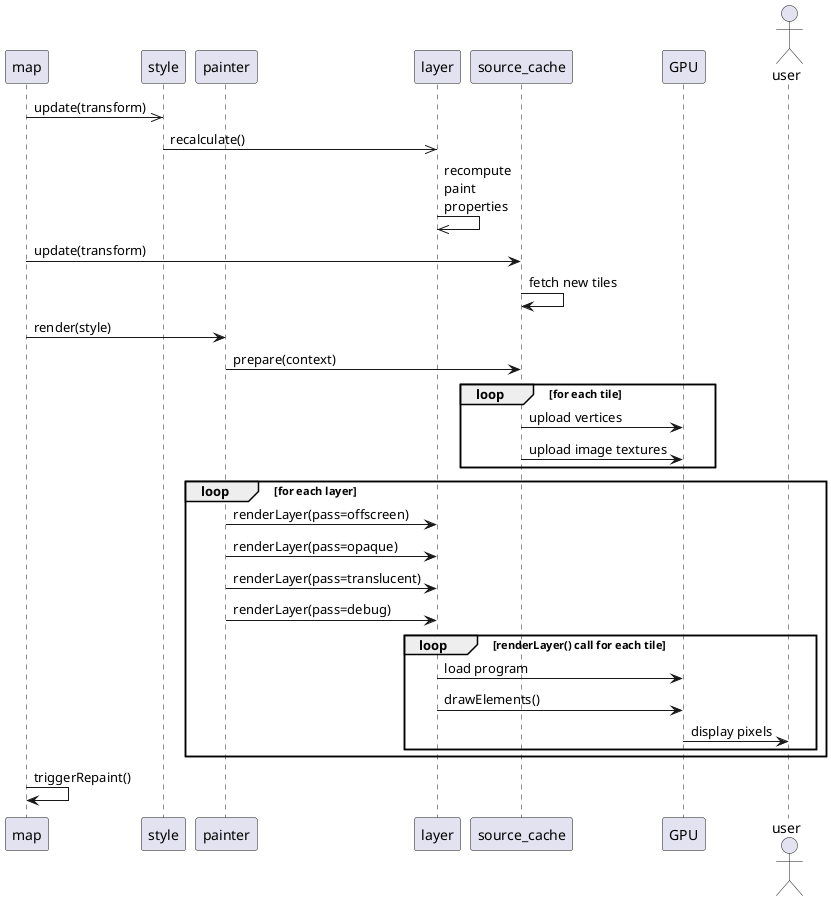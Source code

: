@startuml
participant map
participant style
participant painter
participant layer
participant source_cache
participant GPU
actor user

map->>style: update(transform)
style->>layer: recalculate()
layer->>layer: recompute\npaint\nproperties
map->source_cache: update(transform)
source_cache->source_cache: fetch new tiles
map->painter: render(style)
painter->source_cache: prepare(context)
loop for each tile
source_cache->GPU: upload vertices
source_cache->GPU: upload image textures
end
loop for each layer
painter->layer: renderLayer(pass=offscreen)
painter->layer: renderLayer(pass=opaque)
painter->layer: renderLayer(pass=translucent)
painter->layer: renderLayer(pass=debug)
loop renderLayer() call for each tile
layer->GPU: load program
layer->GPU: drawElements()
GPU->user: display pixels
end
end
map->map: triggerRepaint()
@enduml
